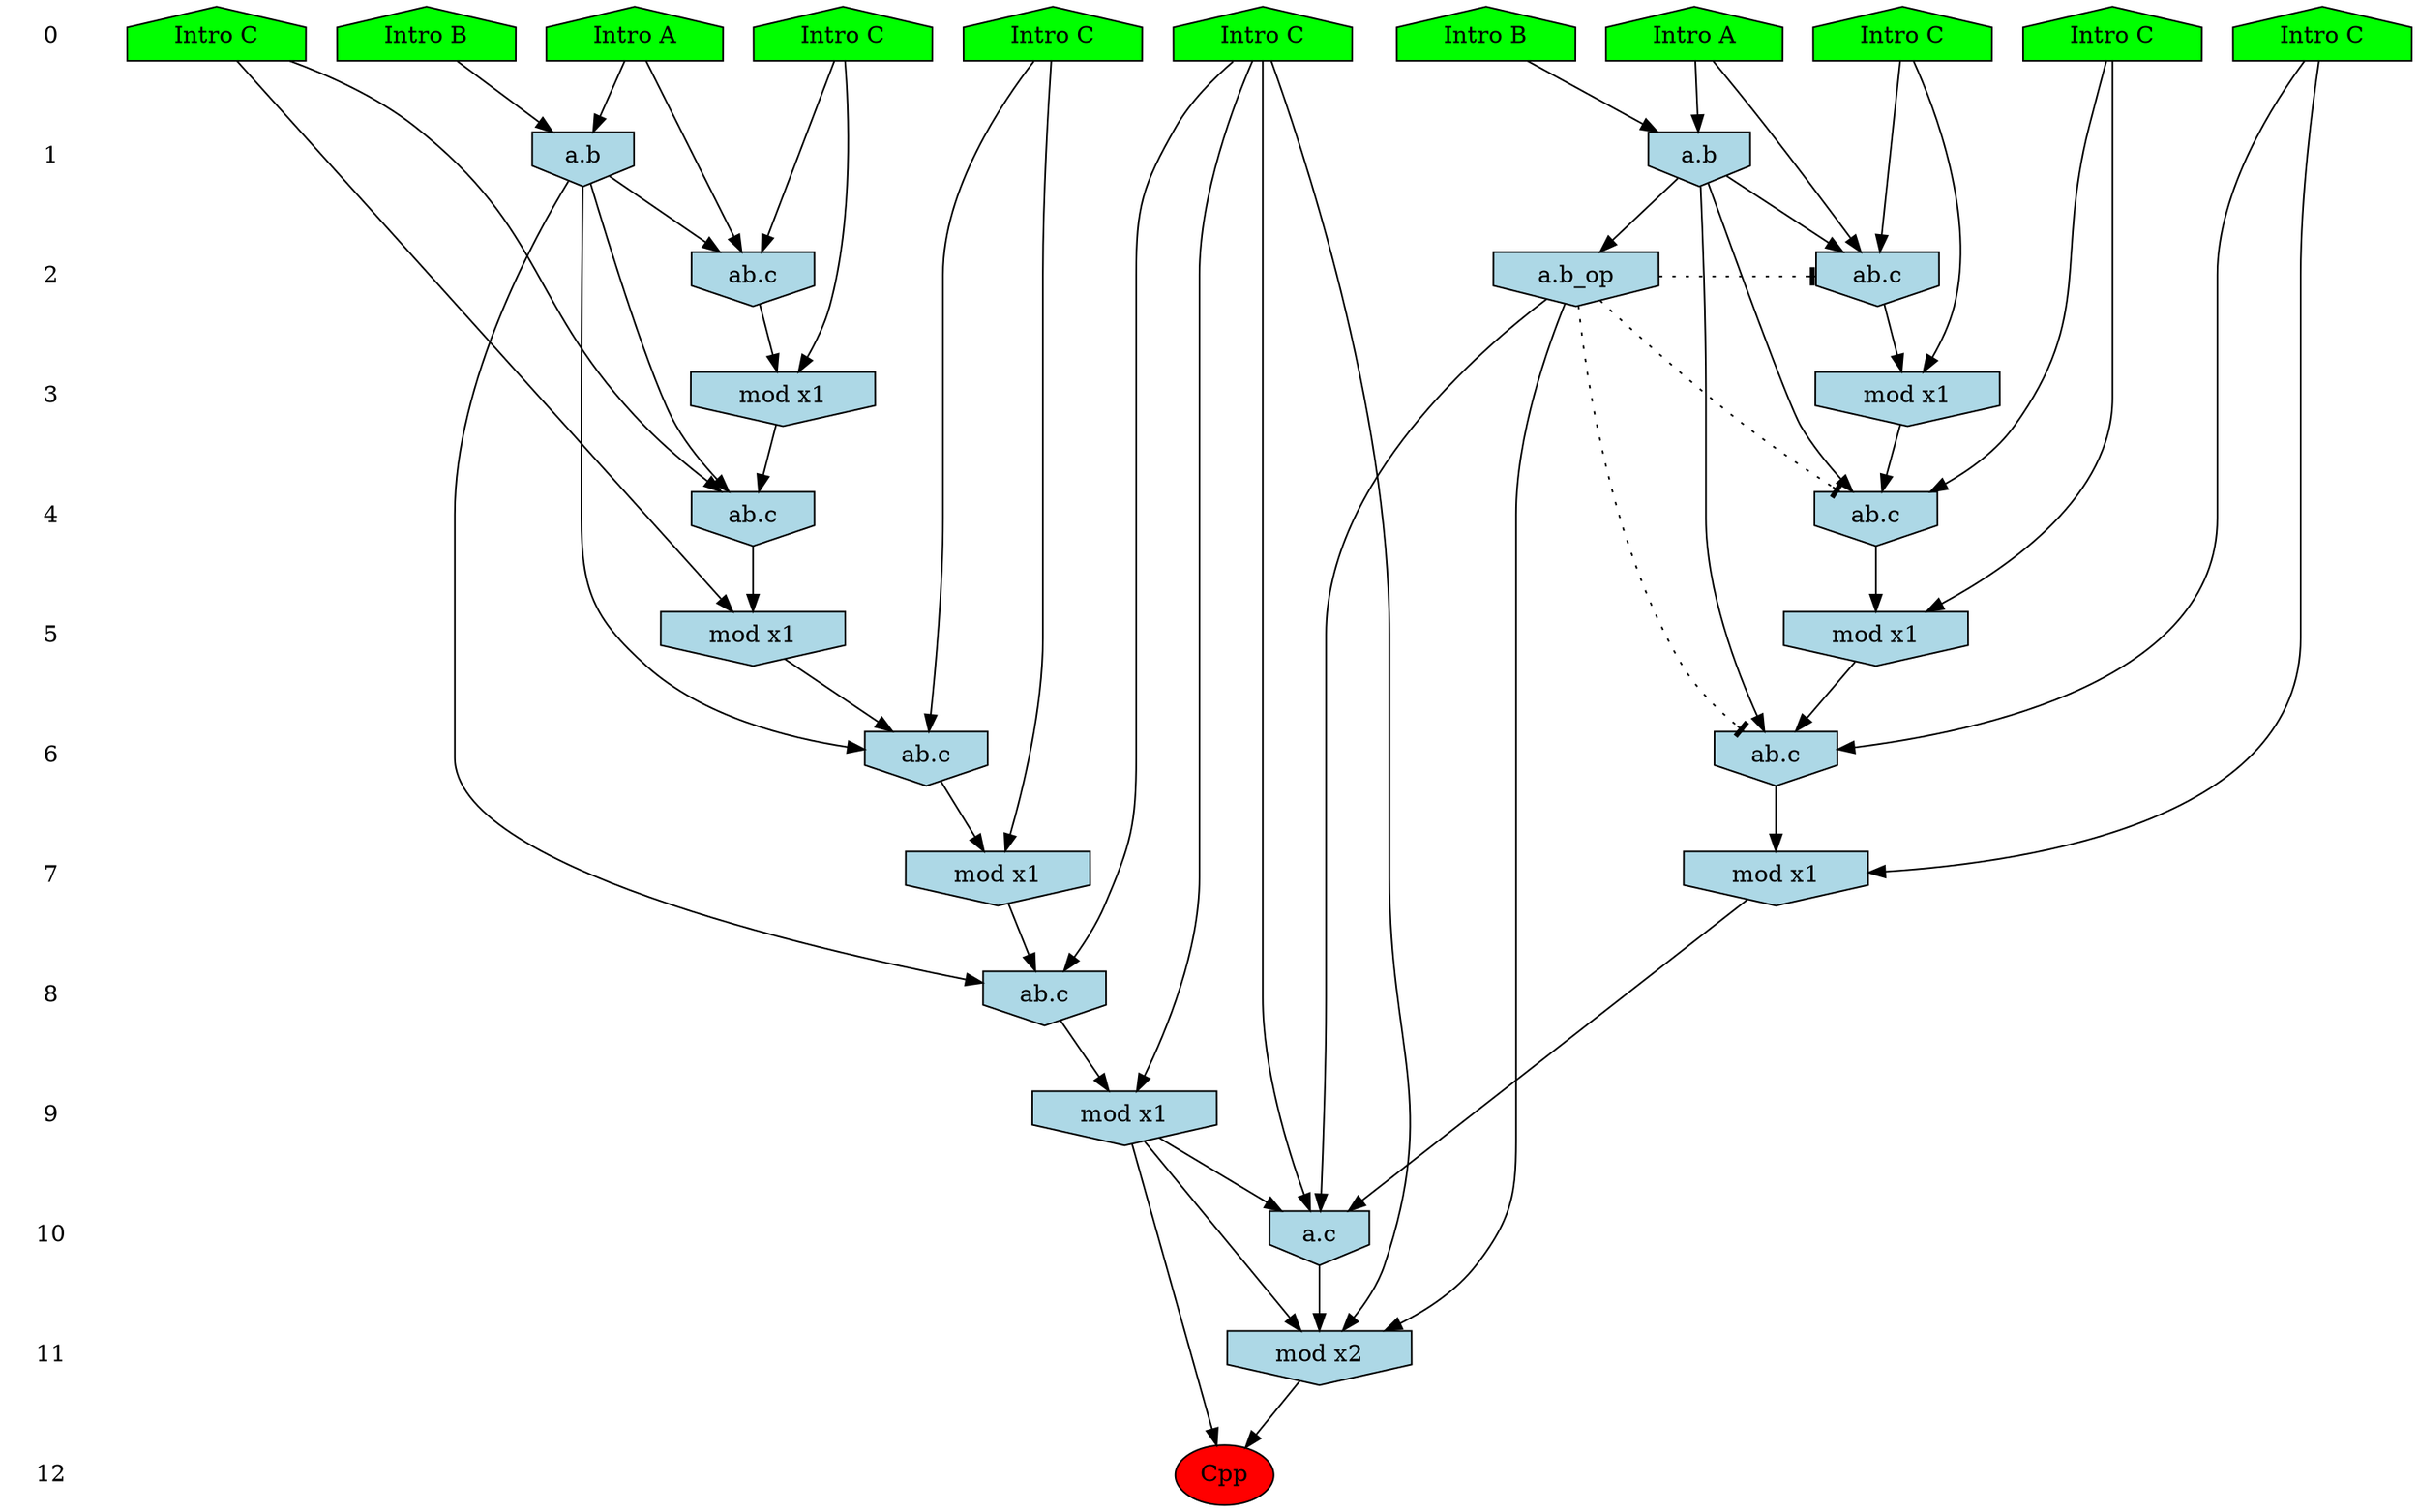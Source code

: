 /* Compression of 5 causal flows obtained in average at 1.750129E+01 t.u */
/* Compressed causal flows were: [1630;2369;3781;3804;3829] */
digraph G{
 ranksep=.5 ; 
{ rank = same ; "0" [shape=plaintext] ; node_1 [label ="Intro B", shape=house, style=filled, fillcolor=green] ;
node_2 [label ="Intro A", shape=house, style=filled, fillcolor=green] ;
node_3 [label ="Intro A", shape=house, style=filled, fillcolor=green] ;
node_4 [label ="Intro B", shape=house, style=filled, fillcolor=green] ;
node_5 [label ="Intro C", shape=house, style=filled, fillcolor=green] ;
node_6 [label ="Intro C", shape=house, style=filled, fillcolor=green] ;
node_7 [label ="Intro C", shape=house, style=filled, fillcolor=green] ;
node_8 [label ="Intro C", shape=house, style=filled, fillcolor=green] ;
node_9 [label ="Intro C", shape=house, style=filled, fillcolor=green] ;
node_10 [label ="Intro C", shape=house, style=filled, fillcolor=green] ;
node_11 [label ="Intro C", shape=house, style=filled, fillcolor=green] ;
}
{ rank = same ; "1" [shape=plaintext] ; node_12 [label="a.b", shape=invhouse, style=filled, fillcolor = lightblue] ;
node_21 [label="a.b", shape=invhouse, style=filled, fillcolor = lightblue] ;
}
{ rank = same ; "2" [shape=plaintext] ; node_13 [label="ab.c", shape=invhouse, style=filled, fillcolor = lightblue] ;
node_22 [label="ab.c", shape=invhouse, style=filled, fillcolor = lightblue] ;
node_28 [label="a.b_op", shape=invhouse, style=filled, fillcolor = lightblue] ;
}
{ rank = same ; "3" [shape=plaintext] ; node_14 [label="mod x1", shape=invhouse, style=filled, fillcolor = lightblue] ;
node_23 [label="mod x1", shape=invhouse, style=filled, fillcolor = lightblue] ;
}
{ rank = same ; "4" [shape=plaintext] ; node_15 [label="ab.c", shape=invhouse, style=filled, fillcolor = lightblue] ;
node_24 [label="ab.c", shape=invhouse, style=filled, fillcolor = lightblue] ;
}
{ rank = same ; "5" [shape=plaintext] ; node_16 [label="mod x1", shape=invhouse, style=filled, fillcolor = lightblue] ;
node_25 [label="mod x1", shape=invhouse, style=filled, fillcolor = lightblue] ;
}
{ rank = same ; "6" [shape=plaintext] ; node_17 [label="ab.c", shape=invhouse, style=filled, fillcolor = lightblue] ;
node_26 [label="ab.c", shape=invhouse, style=filled, fillcolor = lightblue] ;
}
{ rank = same ; "7" [shape=plaintext] ; node_18 [label="mod x1", shape=invhouse, style=filled, fillcolor = lightblue] ;
node_27 [label="mod x1", shape=invhouse, style=filled, fillcolor = lightblue] ;
}
{ rank = same ; "8" [shape=plaintext] ; node_19 [label="ab.c", shape=invhouse, style=filled, fillcolor = lightblue] ;
}
{ rank = same ; "9" [shape=plaintext] ; node_20 [label="mod x1", shape=invhouse, style=filled, fillcolor = lightblue] ;
}
{ rank = same ; "10" [shape=plaintext] ; node_29 [label="a.c", shape=invhouse, style=filled, fillcolor = lightblue] ;
}
{ rank = same ; "11" [shape=plaintext] ; node_30 [label="mod x2", shape=invhouse, style=filled, fillcolor = lightblue] ;
}
{ rank = same ; "12" [shape=plaintext] ; node_31 [label ="Cpp", style=filled, fillcolor=red] ;
}
"0" -> "1" [style="invis"]; 
"1" -> "2" [style="invis"]; 
"2" -> "3" [style="invis"]; 
"3" -> "4" [style="invis"]; 
"4" -> "5" [style="invis"]; 
"5" -> "6" [style="invis"]; 
"6" -> "7" [style="invis"]; 
"7" -> "8" [style="invis"]; 
"8" -> "9" [style="invis"]; 
"9" -> "10" [style="invis"]; 
"10" -> "11" [style="invis"]; 
"11" -> "12" [style="invis"]; 
node_3 -> node_12
node_4 -> node_12
node_3 -> node_13
node_6 -> node_13
node_12 -> node_13
node_6 -> node_14
node_13 -> node_14
node_11 -> node_15
node_12 -> node_15
node_14 -> node_15
node_11 -> node_16
node_15 -> node_16
node_9 -> node_17
node_12 -> node_17
node_16 -> node_17
node_9 -> node_18
node_17 -> node_18
node_7 -> node_19
node_12 -> node_19
node_18 -> node_19
node_7 -> node_20
node_19 -> node_20
node_1 -> node_21
node_2 -> node_21
node_2 -> node_22
node_10 -> node_22
node_21 -> node_22
node_10 -> node_23
node_22 -> node_23
node_8 -> node_24
node_21 -> node_24
node_23 -> node_24
node_8 -> node_25
node_24 -> node_25
node_5 -> node_26
node_21 -> node_26
node_25 -> node_26
node_5 -> node_27
node_26 -> node_27
node_21 -> node_28
node_7 -> node_29
node_20 -> node_29
node_27 -> node_29
node_28 -> node_29
node_7 -> node_30
node_20 -> node_30
node_28 -> node_30
node_29 -> node_30
node_20 -> node_31
node_30 -> node_31
node_28 -> node_26 [style=dotted, arrowhead = tee] 
node_28 -> node_24 [style=dotted, arrowhead = tee] 
node_28 -> node_22 [style=dotted, arrowhead = tee] 
}
/*
 Dot generation time: 0.000142
*/